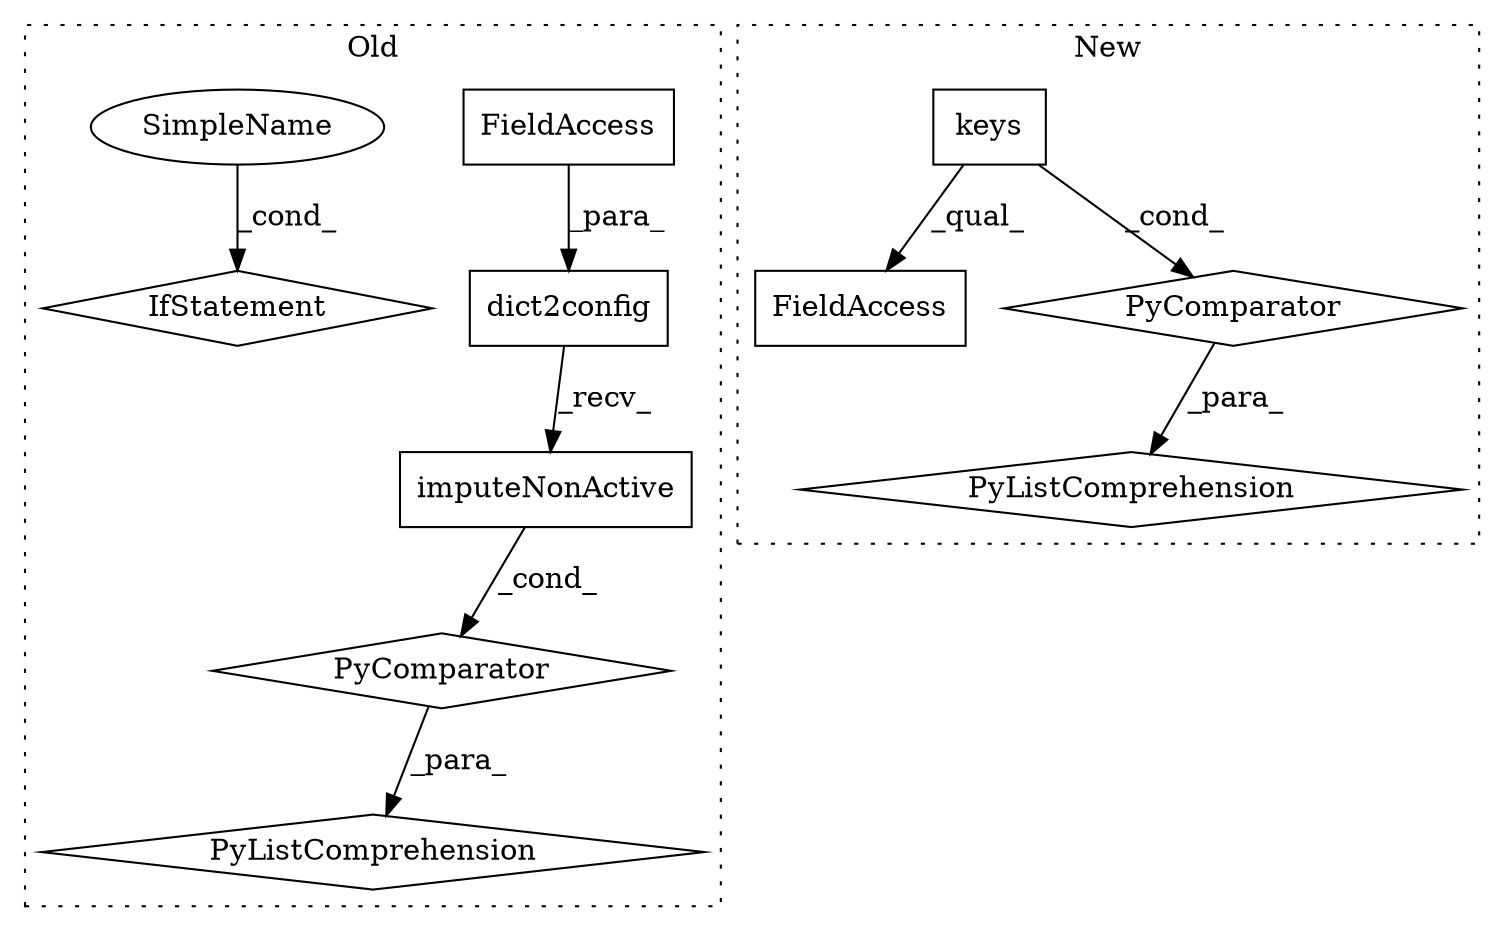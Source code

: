 digraph G {
subgraph cluster0 {
1 [label="dict2config" a="32" s="1479,1499" l="12,1" shape="box"];
4 [label="imputeNonActive" a="32" s="1501" l="17" shape="box"];
5 [label="FieldAccess" a="22" s="1491" l="8" shape="box"];
7 [label="IfStatement" a="25" s="1415" l="24" shape="diamond"];
8 [label="PyListComprehension" a="109" s="1467" l="141" shape="diamond"];
10 [label="PyComparator" a="113" s="1576" l="24" shape="diamond"];
11 [label="SimpleName" a="42" s="1434" l="5" shape="ellipse"];
label = "Old";
style="dotted";
}
subgraph cluster1 {
2 [label="PyListComprehension" a="109" s="1326" l="110" shape="diamond"];
3 [label="keys" a="32" s="1413" l="6" shape="box"];
6 [label="FieldAccess" a="22" s="1326" l="13" shape="box"];
9 [label="PyComparator" a="113" s="1397" l="31" shape="diamond"];
label = "New";
style="dotted";
}
1 -> 4 [label="_recv_"];
3 -> 6 [label="_qual_"];
3 -> 9 [label="_cond_"];
4 -> 10 [label="_cond_"];
5 -> 1 [label="_para_"];
9 -> 2 [label="_para_"];
10 -> 8 [label="_para_"];
11 -> 7 [label="_cond_"];
}